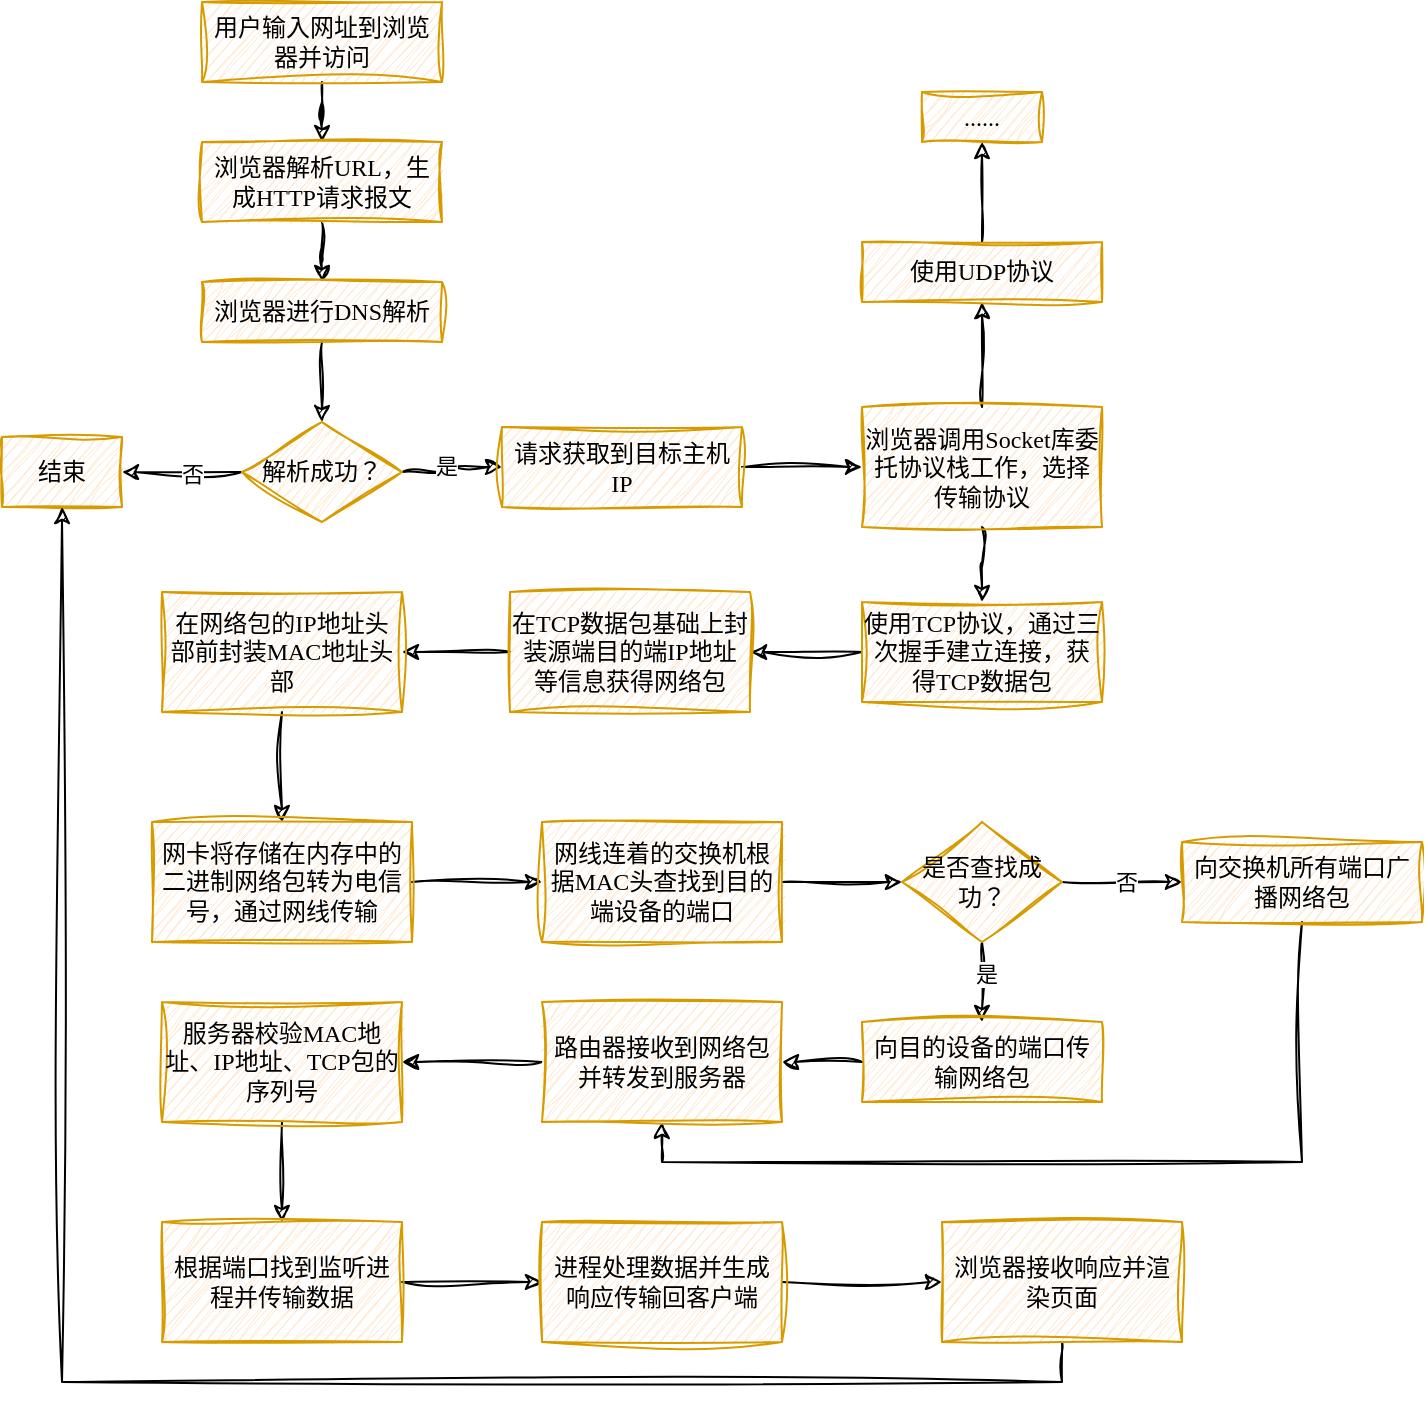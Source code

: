 <mxfile version="26.0.3">
  <diagram id="C5RBs43oDa-KdzZeNtuy" name="Page-1">
    <mxGraphModel dx="1195" dy="701" grid="0" gridSize="10" guides="1" tooltips="1" connect="1" arrows="1" fold="1" page="1" pageScale="1" pageWidth="827" pageHeight="1169" math="0" shadow="0">
      <root>
        <mxCell id="WIyWlLk6GJQsqaUBKTNV-0" />
        <mxCell id="WIyWlLk6GJQsqaUBKTNV-1" parent="WIyWlLk6GJQsqaUBKTNV-0" />
        <mxCell id="q6LR0bnagClyTPZN66Ip-3" value="" style="edgeStyle=orthogonalEdgeStyle;rounded=0;orthogonalLoop=1;jettySize=auto;html=1;sketch=1;curveFitting=1;jiggle=2;" edge="1" parent="WIyWlLk6GJQsqaUBKTNV-1" source="q6LR0bnagClyTPZN66Ip-0" target="q6LR0bnagClyTPZN66Ip-2">
          <mxGeometry relative="1" as="geometry" />
        </mxCell>
        <mxCell id="q6LR0bnagClyTPZN66Ip-0" value="用户输入网址到浏览器并访问" style="whiteSpace=wrap;html=1;fontFamily=Comic Sans MS;fillColor=#ffe6cc;strokeColor=#d79b00;rounded=0;glass=0;strokeWidth=1;shadow=0;sketch=1;curveFitting=1;jiggle=2;" vertex="1" parent="WIyWlLk6GJQsqaUBKTNV-1">
          <mxGeometry x="140" y="20" width="120" height="40" as="geometry" />
        </mxCell>
        <mxCell id="q6LR0bnagClyTPZN66Ip-5" value="" style="edgeStyle=orthogonalEdgeStyle;rounded=0;orthogonalLoop=1;jettySize=auto;html=1;sketch=1;curveFitting=1;jiggle=2;" edge="1" parent="WIyWlLk6GJQsqaUBKTNV-1" source="q6LR0bnagClyTPZN66Ip-2" target="q6LR0bnagClyTPZN66Ip-4">
          <mxGeometry relative="1" as="geometry" />
        </mxCell>
        <mxCell id="q6LR0bnagClyTPZN66Ip-2" value="浏览器解析URL，生成HTTP请求报文" style="whiteSpace=wrap;html=1;fontFamily=Comic Sans MS;fillColor=#ffe6cc;strokeColor=#d79b00;rounded=0;glass=0;strokeWidth=1;shadow=0;sketch=1;curveFitting=1;jiggle=2;" vertex="1" parent="WIyWlLk6GJQsqaUBKTNV-1">
          <mxGeometry x="140" y="90" width="120" height="40" as="geometry" />
        </mxCell>
        <mxCell id="q6LR0bnagClyTPZN66Ip-7" value="" style="edgeStyle=orthogonalEdgeStyle;rounded=0;orthogonalLoop=1;jettySize=auto;html=1;sketch=1;curveFitting=1;jiggle=2;flowAnimation=0;" edge="1" parent="WIyWlLk6GJQsqaUBKTNV-1" source="q6LR0bnagClyTPZN66Ip-4" target="q6LR0bnagClyTPZN66Ip-6">
          <mxGeometry relative="1" as="geometry" />
        </mxCell>
        <mxCell id="q6LR0bnagClyTPZN66Ip-4" value="浏览器进行DNS解析" style="whiteSpace=wrap;html=1;fontFamily=Comic Sans MS;fillColor=#ffe6cc;strokeColor=#d79b00;rounded=0;glass=0;strokeWidth=1;shadow=0;sketch=1;curveFitting=1;jiggle=2;" vertex="1" parent="WIyWlLk6GJQsqaUBKTNV-1">
          <mxGeometry x="140" y="160" width="120" height="30" as="geometry" />
        </mxCell>
        <mxCell id="q6LR0bnagClyTPZN66Ip-9" value="" style="edgeStyle=orthogonalEdgeStyle;rounded=0;orthogonalLoop=1;jettySize=auto;html=1;sketch=1;curveFitting=1;jiggle=2;" edge="1" parent="WIyWlLk6GJQsqaUBKTNV-1" source="q6LR0bnagClyTPZN66Ip-6" target="q6LR0bnagClyTPZN66Ip-8">
          <mxGeometry relative="1" as="geometry" />
        </mxCell>
        <mxCell id="q6LR0bnagClyTPZN66Ip-10" value="否" style="edgeLabel;html=1;align=center;verticalAlign=middle;resizable=0;points=[];" vertex="1" connectable="0" parent="q6LR0bnagClyTPZN66Ip-9">
          <mxGeometry x="-0.145" y="1" relative="1" as="geometry">
            <mxPoint as="offset" />
          </mxGeometry>
        </mxCell>
        <mxCell id="q6LR0bnagClyTPZN66Ip-12" value="" style="edgeStyle=orthogonalEdgeStyle;rounded=0;orthogonalLoop=1;jettySize=auto;html=1;sketch=1;curveFitting=1;jiggle=2;" edge="1" parent="WIyWlLk6GJQsqaUBKTNV-1" source="q6LR0bnagClyTPZN66Ip-6" target="q6LR0bnagClyTPZN66Ip-11">
          <mxGeometry relative="1" as="geometry" />
        </mxCell>
        <mxCell id="q6LR0bnagClyTPZN66Ip-13" value="是" style="edgeLabel;html=1;align=center;verticalAlign=middle;resizable=0;points=[];" vertex="1" connectable="0" parent="q6LR0bnagClyTPZN66Ip-12">
          <mxGeometry x="-0.154" y="3" relative="1" as="geometry">
            <mxPoint as="offset" />
          </mxGeometry>
        </mxCell>
        <mxCell id="q6LR0bnagClyTPZN66Ip-6" value="解析成功？" style="rhombus;whiteSpace=wrap;html=1;fontFamily=Comic Sans MS;fillColor=#ffe6cc;strokeColor=#d79b00;rounded=0;glass=0;strokeWidth=1;shadow=0;sketch=1;curveFitting=1;jiggle=2;" vertex="1" parent="WIyWlLk6GJQsqaUBKTNV-1">
          <mxGeometry x="160" y="230" width="80" height="50" as="geometry" />
        </mxCell>
        <mxCell id="q6LR0bnagClyTPZN66Ip-8" value="结束" style="whiteSpace=wrap;html=1;fontFamily=Comic Sans MS;fillColor=#ffe6cc;strokeColor=#d79b00;rounded=0;glass=0;strokeWidth=1;shadow=0;sketch=1;curveFitting=1;jiggle=2;" vertex="1" parent="WIyWlLk6GJQsqaUBKTNV-1">
          <mxGeometry x="40" y="237.5" width="60" height="35" as="geometry" />
        </mxCell>
        <mxCell id="q6LR0bnagClyTPZN66Ip-15" value="" style="edgeStyle=orthogonalEdgeStyle;rounded=0;orthogonalLoop=1;jettySize=auto;html=1;sketch=1;curveFitting=1;jiggle=2;" edge="1" parent="WIyWlLk6GJQsqaUBKTNV-1" source="q6LR0bnagClyTPZN66Ip-11" target="q6LR0bnagClyTPZN66Ip-14">
          <mxGeometry relative="1" as="geometry" />
        </mxCell>
        <mxCell id="q6LR0bnagClyTPZN66Ip-11" value="请求获取到目标主机IP" style="whiteSpace=wrap;html=1;fontFamily=Comic Sans MS;fillColor=#ffe6cc;strokeColor=#d79b00;rounded=0;glass=0;strokeWidth=1;shadow=0;sketch=1;curveFitting=1;jiggle=2;" vertex="1" parent="WIyWlLk6GJQsqaUBKTNV-1">
          <mxGeometry x="290" y="232.5" width="120" height="40" as="geometry" />
        </mxCell>
        <mxCell id="q6LR0bnagClyTPZN66Ip-17" value="" style="edgeStyle=orthogonalEdgeStyle;rounded=0;orthogonalLoop=1;jettySize=auto;html=1;sketch=1;curveFitting=1;jiggle=2;" edge="1" parent="WIyWlLk6GJQsqaUBKTNV-1" source="q6LR0bnagClyTPZN66Ip-14" target="q6LR0bnagClyTPZN66Ip-16">
          <mxGeometry relative="1" as="geometry" />
        </mxCell>
        <mxCell id="q6LR0bnagClyTPZN66Ip-21" value="" style="edgeStyle=orthogonalEdgeStyle;rounded=0;orthogonalLoop=1;jettySize=auto;html=1;sketch=1;curveFitting=1;jiggle=2;" edge="1" parent="WIyWlLk6GJQsqaUBKTNV-1" source="q6LR0bnagClyTPZN66Ip-14" target="q6LR0bnagClyTPZN66Ip-20">
          <mxGeometry relative="1" as="geometry" />
        </mxCell>
        <mxCell id="q6LR0bnagClyTPZN66Ip-14" value="浏览器调用Socket库委托协议栈工作，选择传输协议" style="whiteSpace=wrap;html=1;fontFamily=Comic Sans MS;fillColor=#ffe6cc;strokeColor=#d79b00;rounded=0;glass=0;strokeWidth=1;shadow=0;sketch=1;curveFitting=1;jiggle=2;" vertex="1" parent="WIyWlLk6GJQsqaUBKTNV-1">
          <mxGeometry x="470" y="222.5" width="120" height="60" as="geometry" />
        </mxCell>
        <mxCell id="q6LR0bnagClyTPZN66Ip-53" value="" style="edgeStyle=orthogonalEdgeStyle;rounded=0;orthogonalLoop=1;jettySize=auto;html=1;sketch=1;curveFitting=1;jiggle=2;" edge="1" parent="WIyWlLk6GJQsqaUBKTNV-1" source="q6LR0bnagClyTPZN66Ip-16" target="q6LR0bnagClyTPZN66Ip-52">
          <mxGeometry relative="1" as="geometry" />
        </mxCell>
        <mxCell id="q6LR0bnagClyTPZN66Ip-16" value="使用UDP协议" style="whiteSpace=wrap;html=1;fontFamily=Comic Sans MS;fillColor=#ffe6cc;strokeColor=#d79b00;rounded=0;glass=0;strokeWidth=1;shadow=0;sketch=1;curveFitting=1;jiggle=2;" vertex="1" parent="WIyWlLk6GJQsqaUBKTNV-1">
          <mxGeometry x="470" y="140" width="120" height="30" as="geometry" />
        </mxCell>
        <mxCell id="q6LR0bnagClyTPZN66Ip-23" value="" style="edgeStyle=orthogonalEdgeStyle;rounded=0;orthogonalLoop=1;jettySize=auto;html=1;sketch=1;curveFitting=1;jiggle=2;" edge="1" parent="WIyWlLk6GJQsqaUBKTNV-1" source="q6LR0bnagClyTPZN66Ip-20" target="q6LR0bnagClyTPZN66Ip-22">
          <mxGeometry relative="1" as="geometry" />
        </mxCell>
        <mxCell id="q6LR0bnagClyTPZN66Ip-20" value="使用TCP协议，通过三次握手建立连接，获得TCP数据包" style="whiteSpace=wrap;html=1;fontFamily=Comic Sans MS;fillColor=#ffe6cc;strokeColor=#d79b00;rounded=0;glass=0;strokeWidth=1;shadow=0;sketch=1;curveFitting=1;jiggle=2;" vertex="1" parent="WIyWlLk6GJQsqaUBKTNV-1">
          <mxGeometry x="470" y="320" width="120" height="50" as="geometry" />
        </mxCell>
        <mxCell id="q6LR0bnagClyTPZN66Ip-25" value="" style="edgeStyle=orthogonalEdgeStyle;rounded=0;orthogonalLoop=1;jettySize=auto;html=1;sketch=1;curveFitting=1;jiggle=2;" edge="1" parent="WIyWlLk6GJQsqaUBKTNV-1" source="q6LR0bnagClyTPZN66Ip-22" target="q6LR0bnagClyTPZN66Ip-24">
          <mxGeometry relative="1" as="geometry" />
        </mxCell>
        <mxCell id="q6LR0bnagClyTPZN66Ip-22" value="在TCP数据包基础上封装源端目的端IP地址等信息获得网络包" style="whiteSpace=wrap;html=1;fontFamily=Comic Sans MS;fillColor=#ffe6cc;strokeColor=#d79b00;rounded=0;glass=0;strokeWidth=1;shadow=0;sketch=1;curveFitting=1;jiggle=2;" vertex="1" parent="WIyWlLk6GJQsqaUBKTNV-1">
          <mxGeometry x="294" y="315" width="120" height="60" as="geometry" />
        </mxCell>
        <mxCell id="q6LR0bnagClyTPZN66Ip-27" value="" style="edgeStyle=orthogonalEdgeStyle;rounded=0;orthogonalLoop=1;jettySize=auto;html=1;sketch=1;curveFitting=1;jiggle=2;" edge="1" parent="WIyWlLk6GJQsqaUBKTNV-1" source="q6LR0bnagClyTPZN66Ip-24" target="q6LR0bnagClyTPZN66Ip-26">
          <mxGeometry relative="1" as="geometry" />
        </mxCell>
        <mxCell id="q6LR0bnagClyTPZN66Ip-24" value="在网络包的IP地址头部前封装MAC地址头部" style="whiteSpace=wrap;html=1;fontFamily=Comic Sans MS;fillColor=#ffe6cc;strokeColor=#d79b00;rounded=0;glass=0;strokeWidth=1;shadow=0;sketch=1;curveFitting=1;jiggle=2;" vertex="1" parent="WIyWlLk6GJQsqaUBKTNV-1">
          <mxGeometry x="120" y="315" width="120" height="60" as="geometry" />
        </mxCell>
        <mxCell id="q6LR0bnagClyTPZN66Ip-29" value="" style="edgeStyle=orthogonalEdgeStyle;rounded=0;orthogonalLoop=1;jettySize=auto;html=1;sketch=1;curveFitting=1;jiggle=2;" edge="1" parent="WIyWlLk6GJQsqaUBKTNV-1" source="q6LR0bnagClyTPZN66Ip-26" target="q6LR0bnagClyTPZN66Ip-28">
          <mxGeometry relative="1" as="geometry" />
        </mxCell>
        <mxCell id="q6LR0bnagClyTPZN66Ip-26" value="网卡将存储在内存中的二进制网络包转为电信号，通过网线传输" style="rounded=0;whiteSpace=wrap;html=1;fontFamily=Comic Sans MS;fillColor=#ffe6cc;strokeColor=#d79b00;glass=0;strokeWidth=1;shadow=0;sketch=1;curveFitting=1;jiggle=2;" vertex="1" parent="WIyWlLk6GJQsqaUBKTNV-1">
          <mxGeometry x="115" y="430" width="130" height="60" as="geometry" />
        </mxCell>
        <mxCell id="q6LR0bnagClyTPZN66Ip-31" value="" style="edgeStyle=orthogonalEdgeStyle;rounded=0;orthogonalLoop=1;jettySize=auto;html=1;sketch=1;curveFitting=1;jiggle=2;" edge="1" parent="WIyWlLk6GJQsqaUBKTNV-1" source="q6LR0bnagClyTPZN66Ip-28" target="q6LR0bnagClyTPZN66Ip-30">
          <mxGeometry relative="1" as="geometry" />
        </mxCell>
        <mxCell id="q6LR0bnagClyTPZN66Ip-28" value="网线连着的交换机根据MAC头查找到目的端设备的端口" style="whiteSpace=wrap;html=1;fontFamily=Comic Sans MS;fillColor=#ffe6cc;strokeColor=#d79b00;rounded=0;glass=0;strokeWidth=1;shadow=0;sketch=1;curveFitting=1;jiggle=2;" vertex="1" parent="WIyWlLk6GJQsqaUBKTNV-1">
          <mxGeometry x="310" y="430" width="120" height="60" as="geometry" />
        </mxCell>
        <mxCell id="q6LR0bnagClyTPZN66Ip-33" value="" style="edgeStyle=orthogonalEdgeStyle;rounded=0;orthogonalLoop=1;jettySize=auto;html=1;sketch=1;curveFitting=1;jiggle=2;" edge="1" parent="WIyWlLk6GJQsqaUBKTNV-1" source="q6LR0bnagClyTPZN66Ip-30" target="q6LR0bnagClyTPZN66Ip-32">
          <mxGeometry relative="1" as="geometry" />
        </mxCell>
        <mxCell id="q6LR0bnagClyTPZN66Ip-34" value="否" style="edgeLabel;html=1;align=center;verticalAlign=middle;resizable=0;points=[];" vertex="1" connectable="0" parent="q6LR0bnagClyTPZN66Ip-33">
          <mxGeometry x="0.068" relative="1" as="geometry">
            <mxPoint as="offset" />
          </mxGeometry>
        </mxCell>
        <mxCell id="q6LR0bnagClyTPZN66Ip-36" value="" style="edgeStyle=orthogonalEdgeStyle;rounded=0;orthogonalLoop=1;jettySize=auto;html=1;sketch=1;curveFitting=1;jiggle=2;" edge="1" parent="WIyWlLk6GJQsqaUBKTNV-1" source="q6LR0bnagClyTPZN66Ip-30" target="q6LR0bnagClyTPZN66Ip-35">
          <mxGeometry relative="1" as="geometry" />
        </mxCell>
        <mxCell id="q6LR0bnagClyTPZN66Ip-37" value="是" style="edgeLabel;html=1;align=center;verticalAlign=middle;resizable=0;points=[];" vertex="1" connectable="0" parent="q6LR0bnagClyTPZN66Ip-36">
          <mxGeometry x="-0.215" y="2" relative="1" as="geometry">
            <mxPoint as="offset" />
          </mxGeometry>
        </mxCell>
        <mxCell id="q6LR0bnagClyTPZN66Ip-30" value="是否查找成功？" style="rhombus;whiteSpace=wrap;html=1;fontFamily=Comic Sans MS;fillColor=#ffe6cc;strokeColor=#d79b00;rounded=0;glass=0;strokeWidth=1;shadow=0;sketch=1;curveFitting=1;jiggle=2;" vertex="1" parent="WIyWlLk6GJQsqaUBKTNV-1">
          <mxGeometry x="490" y="430" width="80" height="60" as="geometry" />
        </mxCell>
        <mxCell id="q6LR0bnagClyTPZN66Ip-40" style="edgeStyle=orthogonalEdgeStyle;rounded=0;orthogonalLoop=1;jettySize=auto;html=1;entryX=0.5;entryY=1;entryDx=0;entryDy=0;sketch=1;curveFitting=1;jiggle=2;" edge="1" parent="WIyWlLk6GJQsqaUBKTNV-1" source="q6LR0bnagClyTPZN66Ip-32" target="q6LR0bnagClyTPZN66Ip-38">
          <mxGeometry relative="1" as="geometry">
            <Array as="points">
              <mxPoint x="690" y="600" />
              <mxPoint x="370" y="600" />
            </Array>
          </mxGeometry>
        </mxCell>
        <mxCell id="q6LR0bnagClyTPZN66Ip-32" value="向交换机所有端口广播网络包" style="whiteSpace=wrap;html=1;fontFamily=Comic Sans MS;fillColor=#ffe6cc;strokeColor=#d79b00;rounded=0;glass=0;strokeWidth=1;shadow=0;sketch=1;curveFitting=1;jiggle=2;" vertex="1" parent="WIyWlLk6GJQsqaUBKTNV-1">
          <mxGeometry x="630" y="440" width="120" height="40" as="geometry" />
        </mxCell>
        <mxCell id="q6LR0bnagClyTPZN66Ip-39" value="" style="edgeStyle=orthogonalEdgeStyle;rounded=0;orthogonalLoop=1;jettySize=auto;html=1;sketch=1;curveFitting=1;jiggle=2;" edge="1" parent="WIyWlLk6GJQsqaUBKTNV-1" source="q6LR0bnagClyTPZN66Ip-35" target="q6LR0bnagClyTPZN66Ip-38">
          <mxGeometry relative="1" as="geometry" />
        </mxCell>
        <mxCell id="q6LR0bnagClyTPZN66Ip-35" value="向目的设备的端口传输网络包" style="whiteSpace=wrap;html=1;fontFamily=Comic Sans MS;fillColor=#ffe6cc;strokeColor=#d79b00;rounded=0;glass=0;strokeWidth=1;shadow=0;sketch=1;curveFitting=1;jiggle=2;" vertex="1" parent="WIyWlLk6GJQsqaUBKTNV-1">
          <mxGeometry x="470" y="530" width="120" height="40" as="geometry" />
        </mxCell>
        <mxCell id="q6LR0bnagClyTPZN66Ip-42" value="" style="edgeStyle=orthogonalEdgeStyle;rounded=0;orthogonalLoop=1;jettySize=auto;html=1;sketch=1;curveFitting=1;jiggle=2;" edge="1" parent="WIyWlLk6GJQsqaUBKTNV-1" source="q6LR0bnagClyTPZN66Ip-38" target="q6LR0bnagClyTPZN66Ip-41">
          <mxGeometry relative="1" as="geometry" />
        </mxCell>
        <mxCell id="q6LR0bnagClyTPZN66Ip-38" value="路由器接收到网络包并转发到服务器" style="whiteSpace=wrap;html=1;fontFamily=Comic Sans MS;fillColor=#ffe6cc;strokeColor=#d79b00;rounded=0;glass=0;strokeWidth=1;shadow=0;sketch=1;curveFitting=1;jiggle=2;" vertex="1" parent="WIyWlLk6GJQsqaUBKTNV-1">
          <mxGeometry x="310" y="520" width="120" height="60" as="geometry" />
        </mxCell>
        <mxCell id="q6LR0bnagClyTPZN66Ip-44" value="" style="edgeStyle=orthogonalEdgeStyle;rounded=0;orthogonalLoop=1;jettySize=auto;html=1;sketch=1;curveFitting=1;jiggle=2;" edge="1" parent="WIyWlLk6GJQsqaUBKTNV-1" source="q6LR0bnagClyTPZN66Ip-41" target="q6LR0bnagClyTPZN66Ip-43">
          <mxGeometry relative="1" as="geometry" />
        </mxCell>
        <mxCell id="q6LR0bnagClyTPZN66Ip-41" value="服务器校验MAC地址、IP地址、TCP包的序列号" style="whiteSpace=wrap;html=1;fontFamily=Comic Sans MS;fillColor=#ffe6cc;strokeColor=#d79b00;rounded=0;glass=0;strokeWidth=1;shadow=0;sketch=1;curveFitting=1;jiggle=2;" vertex="1" parent="WIyWlLk6GJQsqaUBKTNV-1">
          <mxGeometry x="120" y="520" width="120" height="60" as="geometry" />
        </mxCell>
        <mxCell id="q6LR0bnagClyTPZN66Ip-46" value="" style="edgeStyle=orthogonalEdgeStyle;rounded=0;orthogonalLoop=1;jettySize=auto;html=1;sketch=1;curveFitting=1;jiggle=2;" edge="1" parent="WIyWlLk6GJQsqaUBKTNV-1" source="q6LR0bnagClyTPZN66Ip-43" target="q6LR0bnagClyTPZN66Ip-45">
          <mxGeometry relative="1" as="geometry" />
        </mxCell>
        <mxCell id="q6LR0bnagClyTPZN66Ip-43" value="根据端口找到监听进程并传输数据" style="whiteSpace=wrap;html=1;fontFamily=Comic Sans MS;fillColor=#ffe6cc;strokeColor=#d79b00;rounded=0;glass=0;strokeWidth=1;shadow=0;sketch=1;curveFitting=1;jiggle=2;" vertex="1" parent="WIyWlLk6GJQsqaUBKTNV-1">
          <mxGeometry x="120" y="630" width="120" height="60" as="geometry" />
        </mxCell>
        <mxCell id="q6LR0bnagClyTPZN66Ip-48" value="" style="edgeStyle=orthogonalEdgeStyle;rounded=0;orthogonalLoop=1;jettySize=auto;html=1;sketch=1;curveFitting=1;jiggle=2;" edge="1" parent="WIyWlLk6GJQsqaUBKTNV-1" source="q6LR0bnagClyTPZN66Ip-45" target="q6LR0bnagClyTPZN66Ip-47">
          <mxGeometry relative="1" as="geometry" />
        </mxCell>
        <mxCell id="q6LR0bnagClyTPZN66Ip-45" value="进程处理数据并生成响应传输回客户端" style="whiteSpace=wrap;html=1;fontFamily=Comic Sans MS;fillColor=#ffe6cc;strokeColor=#d79b00;rounded=0;glass=0;strokeWidth=1;shadow=0;sketch=1;curveFitting=1;jiggle=2;" vertex="1" parent="WIyWlLk6GJQsqaUBKTNV-1">
          <mxGeometry x="310" y="630" width="120" height="60" as="geometry" />
        </mxCell>
        <mxCell id="q6LR0bnagClyTPZN66Ip-50" value="" style="edgeStyle=orthogonalEdgeStyle;rounded=0;orthogonalLoop=1;jettySize=auto;html=1;sketch=1;curveFitting=1;jiggle=2;entryX=0.5;entryY=1;entryDx=0;entryDy=0;" edge="1" parent="WIyWlLk6GJQsqaUBKTNV-1" source="q6LR0bnagClyTPZN66Ip-47" target="q6LR0bnagClyTPZN66Ip-8">
          <mxGeometry relative="1" as="geometry">
            <mxPoint x="710.0" y="660" as="targetPoint" />
            <Array as="points">
              <mxPoint x="570" y="710" />
              <mxPoint x="70" y="710" />
            </Array>
          </mxGeometry>
        </mxCell>
        <mxCell id="q6LR0bnagClyTPZN66Ip-47" value="浏览器接收响应并渲染页面" style="whiteSpace=wrap;html=1;fontFamily=Comic Sans MS;fillColor=#ffe6cc;strokeColor=#d79b00;rounded=0;glass=0;strokeWidth=1;shadow=0;sketch=1;curveFitting=1;jiggle=2;" vertex="1" parent="WIyWlLk6GJQsqaUBKTNV-1">
          <mxGeometry x="510" y="630" width="120" height="60" as="geometry" />
        </mxCell>
        <mxCell id="q6LR0bnagClyTPZN66Ip-52" value="......" style="whiteSpace=wrap;html=1;fontFamily=Comic Sans MS;fillColor=#ffe6cc;strokeColor=#d79b00;rounded=0;glass=0;strokeWidth=1;shadow=0;sketch=1;curveFitting=1;jiggle=2;" vertex="1" parent="WIyWlLk6GJQsqaUBKTNV-1">
          <mxGeometry x="500" y="65" width="60" height="25" as="geometry" />
        </mxCell>
      </root>
    </mxGraphModel>
  </diagram>
</mxfile>
